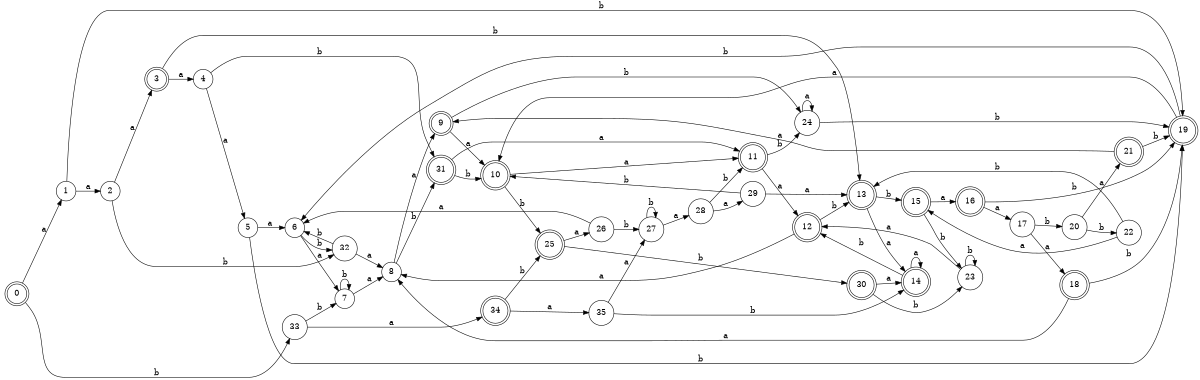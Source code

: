 digraph n29_8 {
__start0 [label="" shape="none"];

rankdir=LR;
size="8,5";

s0 [style="rounded,filled", color="black", fillcolor="white" shape="doublecircle", label="0"];
s1 [style="filled", color="black", fillcolor="white" shape="circle", label="1"];
s2 [style="filled", color="black", fillcolor="white" shape="circle", label="2"];
s3 [style="rounded,filled", color="black", fillcolor="white" shape="doublecircle", label="3"];
s4 [style="filled", color="black", fillcolor="white" shape="circle", label="4"];
s5 [style="filled", color="black", fillcolor="white" shape="circle", label="5"];
s6 [style="filled", color="black", fillcolor="white" shape="circle", label="6"];
s7 [style="filled", color="black", fillcolor="white" shape="circle", label="7"];
s8 [style="filled", color="black", fillcolor="white" shape="circle", label="8"];
s9 [style="rounded,filled", color="black", fillcolor="white" shape="doublecircle", label="9"];
s10 [style="rounded,filled", color="black", fillcolor="white" shape="doublecircle", label="10"];
s11 [style="rounded,filled", color="black", fillcolor="white" shape="doublecircle", label="11"];
s12 [style="rounded,filled", color="black", fillcolor="white" shape="doublecircle", label="12"];
s13 [style="rounded,filled", color="black", fillcolor="white" shape="doublecircle", label="13"];
s14 [style="rounded,filled", color="black", fillcolor="white" shape="doublecircle", label="14"];
s15 [style="rounded,filled", color="black", fillcolor="white" shape="doublecircle", label="15"];
s16 [style="rounded,filled", color="black", fillcolor="white" shape="doublecircle", label="16"];
s17 [style="filled", color="black", fillcolor="white" shape="circle", label="17"];
s18 [style="rounded,filled", color="black", fillcolor="white" shape="doublecircle", label="18"];
s19 [style="rounded,filled", color="black", fillcolor="white" shape="doublecircle", label="19"];
s20 [style="filled", color="black", fillcolor="white" shape="circle", label="20"];
s21 [style="rounded,filled", color="black", fillcolor="white" shape="doublecircle", label="21"];
s22 [style="filled", color="black", fillcolor="white" shape="circle", label="22"];
s23 [style="filled", color="black", fillcolor="white" shape="circle", label="23"];
s24 [style="filled", color="black", fillcolor="white" shape="circle", label="24"];
s25 [style="rounded,filled", color="black", fillcolor="white" shape="doublecircle", label="25"];
s26 [style="filled", color="black", fillcolor="white" shape="circle", label="26"];
s27 [style="filled", color="black", fillcolor="white" shape="circle", label="27"];
s28 [style="filled", color="black", fillcolor="white" shape="circle", label="28"];
s29 [style="filled", color="black", fillcolor="white" shape="circle", label="29"];
s30 [style="rounded,filled", color="black", fillcolor="white" shape="doublecircle", label="30"];
s31 [style="rounded,filled", color="black", fillcolor="white" shape="doublecircle", label="31"];
s32 [style="filled", color="black", fillcolor="white" shape="circle", label="32"];
s33 [style="filled", color="black", fillcolor="white" shape="circle", label="33"];
s34 [style="rounded,filled", color="black", fillcolor="white" shape="doublecircle", label="34"];
s35 [style="filled", color="black", fillcolor="white" shape="circle", label="35"];
s0 -> s1 [label="a"];
s0 -> s33 [label="b"];
s1 -> s2 [label="a"];
s1 -> s19 [label="b"];
s2 -> s3 [label="a"];
s2 -> s32 [label="b"];
s3 -> s4 [label="a"];
s3 -> s13 [label="b"];
s4 -> s5 [label="a"];
s4 -> s31 [label="b"];
s5 -> s6 [label="a"];
s5 -> s19 [label="b"];
s6 -> s7 [label="a"];
s6 -> s32 [label="b"];
s7 -> s8 [label="a"];
s7 -> s7 [label="b"];
s8 -> s9 [label="a"];
s8 -> s31 [label="b"];
s9 -> s10 [label="a"];
s9 -> s24 [label="b"];
s10 -> s11 [label="a"];
s10 -> s25 [label="b"];
s11 -> s12 [label="a"];
s11 -> s24 [label="b"];
s12 -> s8 [label="a"];
s12 -> s13 [label="b"];
s13 -> s14 [label="a"];
s13 -> s15 [label="b"];
s14 -> s14 [label="a"];
s14 -> s12 [label="b"];
s15 -> s16 [label="a"];
s15 -> s23 [label="b"];
s16 -> s17 [label="a"];
s16 -> s19 [label="b"];
s17 -> s18 [label="a"];
s17 -> s20 [label="b"];
s18 -> s8 [label="a"];
s18 -> s19 [label="b"];
s19 -> s10 [label="a"];
s19 -> s6 [label="b"];
s20 -> s21 [label="a"];
s20 -> s22 [label="b"];
s21 -> s9 [label="a"];
s21 -> s19 [label="b"];
s22 -> s15 [label="a"];
s22 -> s13 [label="b"];
s23 -> s12 [label="a"];
s23 -> s23 [label="b"];
s24 -> s24 [label="a"];
s24 -> s19 [label="b"];
s25 -> s26 [label="a"];
s25 -> s30 [label="b"];
s26 -> s6 [label="a"];
s26 -> s27 [label="b"];
s27 -> s28 [label="a"];
s27 -> s27 [label="b"];
s28 -> s29 [label="a"];
s28 -> s11 [label="b"];
s29 -> s13 [label="a"];
s29 -> s10 [label="b"];
s30 -> s14 [label="a"];
s30 -> s23 [label="b"];
s31 -> s11 [label="a"];
s31 -> s10 [label="b"];
s32 -> s8 [label="a"];
s32 -> s6 [label="b"];
s33 -> s34 [label="a"];
s33 -> s7 [label="b"];
s34 -> s35 [label="a"];
s34 -> s25 [label="b"];
s35 -> s27 [label="a"];
s35 -> s14 [label="b"];

}